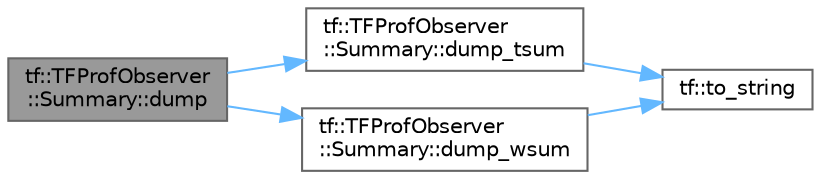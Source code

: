 digraph "tf::TFProfObserver::Summary::dump"
{
 // LATEX_PDF_SIZE
  bgcolor="transparent";
  edge [fontname=Helvetica,fontsize=10,labelfontname=Helvetica,labelfontsize=10];
  node [fontname=Helvetica,fontsize=10,shape=box,height=0.2,width=0.4];
  rankdir="LR";
  Node1 [id="Node000001",label="tf::TFProfObserver\l::Summary::dump",height=0.2,width=0.4,color="gray40", fillcolor="grey60", style="filled", fontcolor="black",tooltip=" "];
  Node1 -> Node2 [id="edge1_Node000001_Node000002",color="steelblue1",style="solid",tooltip=" "];
  Node2 [id="Node000002",label="tf::TFProfObserver\l::Summary::dump_tsum",height=0.2,width=0.4,color="grey40", fillcolor="white", style="filled",URL="$structtf_1_1_t_f_prof_observer_1_1_summary.html#aa59e1a4195d9fb7378f75ad27261bfdd",tooltip=" "];
  Node2 -> Node3 [id="edge2_Node000002_Node000003",color="steelblue1",style="solid",tooltip=" "];
  Node3 [id="Node000003",label="tf::to_string",height=0.2,width=0.4,color="grey40", fillcolor="white", style="filled",URL="$namespacetf.html#ab7ec159c370bc052effcd0cdbc48047e",tooltip="convert an observer type to a human-readable string"];
  Node1 -> Node4 [id="edge3_Node000001_Node000004",color="steelblue1",style="solid",tooltip=" "];
  Node4 [id="Node000004",label="tf::TFProfObserver\l::Summary::dump_wsum",height=0.2,width=0.4,color="grey40", fillcolor="white", style="filled",URL="$structtf_1_1_t_f_prof_observer_1_1_summary.html#a94eb7887b66179efda784941e592ae40",tooltip=" "];
  Node4 -> Node3 [id="edge4_Node000004_Node000003",color="steelblue1",style="solid",tooltip=" "];
}
